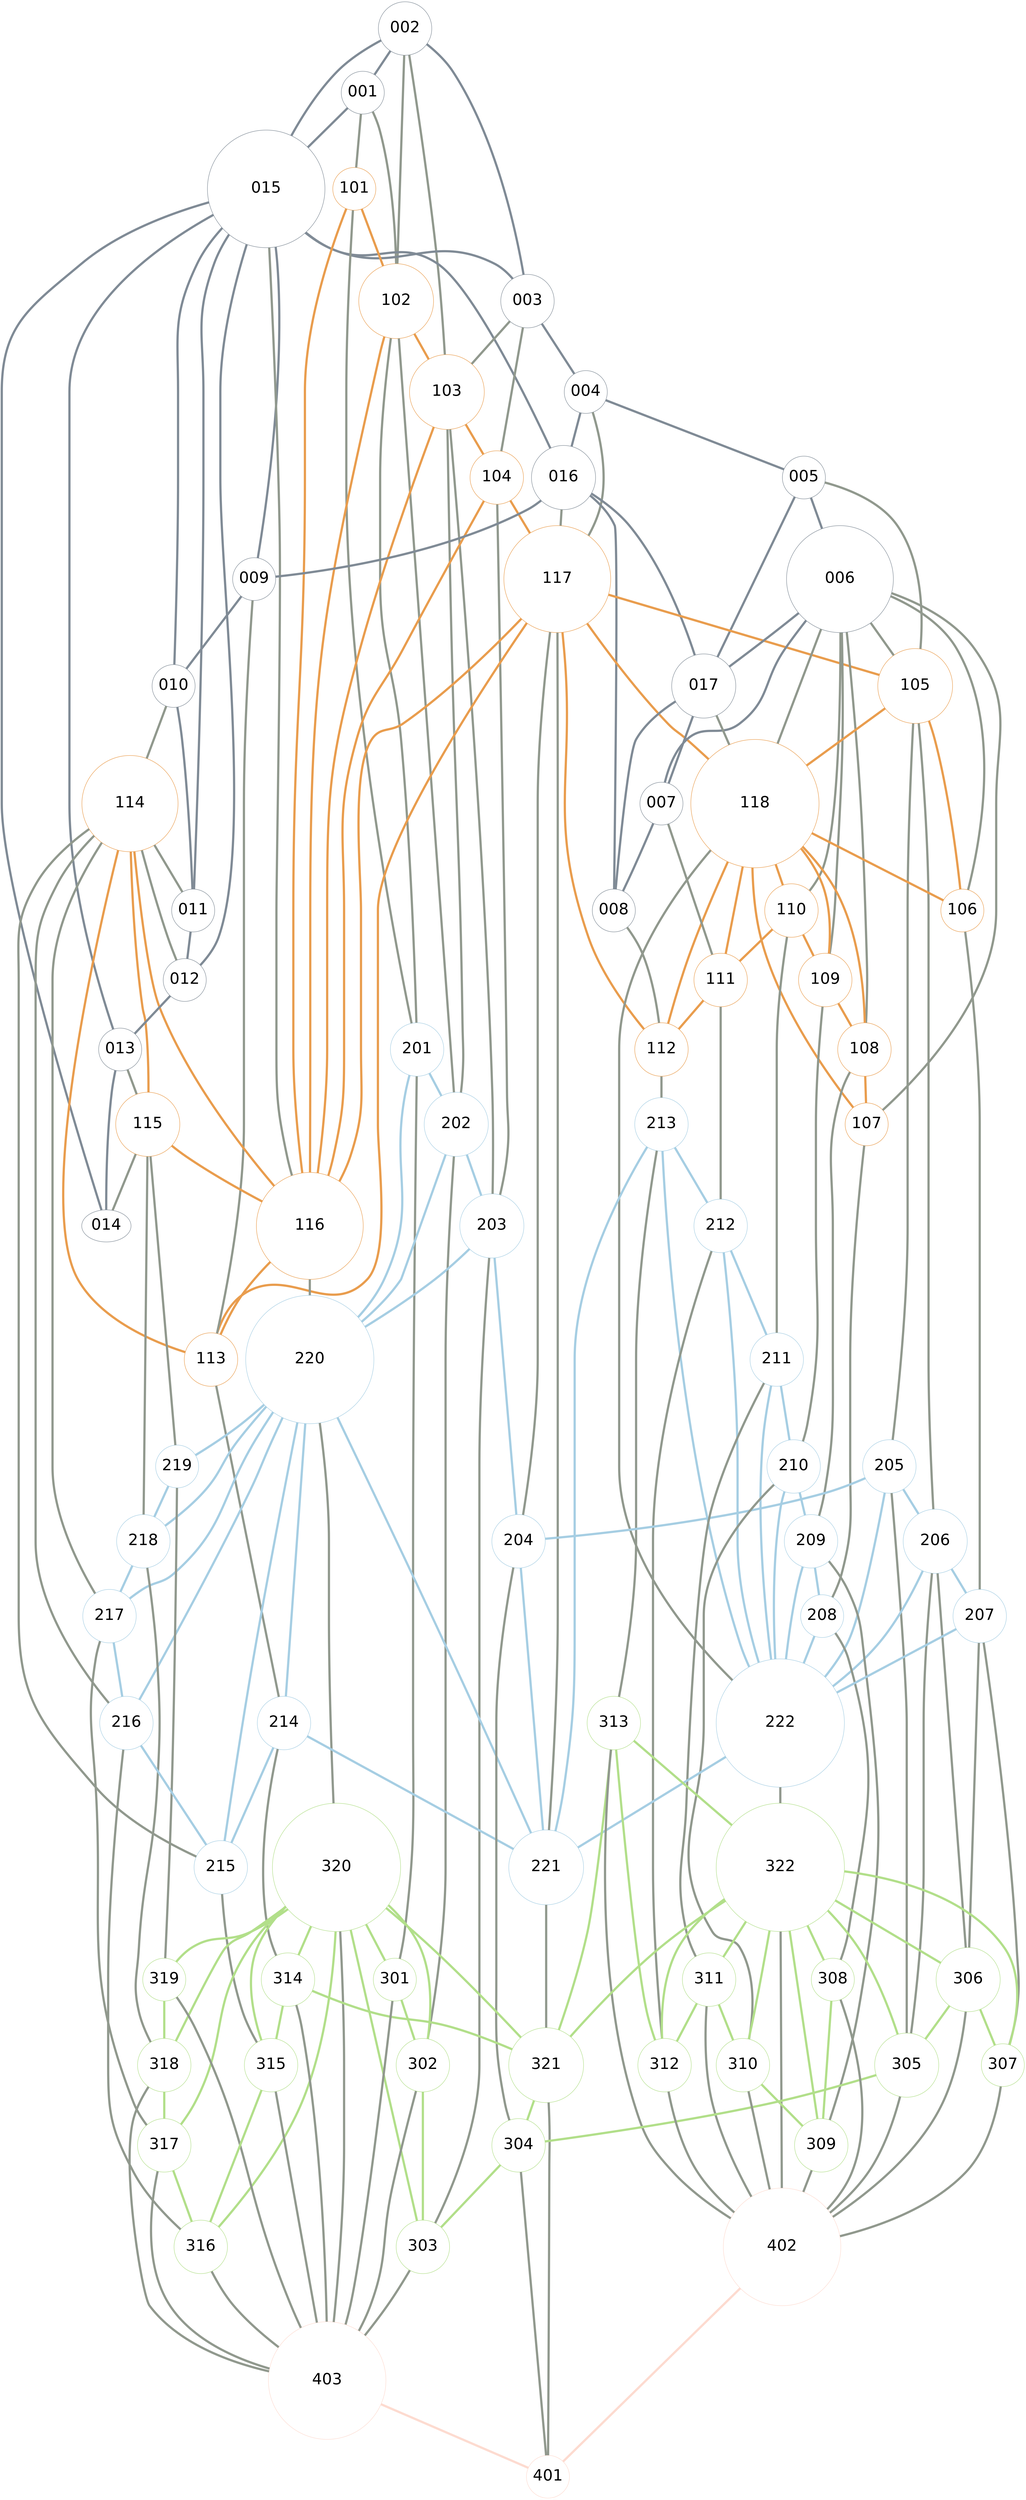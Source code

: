 strict graph  {
002 [color="#808B96", fontname=Helvetica, fontsize="35.0", height="1.6666666666666665", width="1.6666666666666665"];
001 [color="#808B96", fontname=Helvetica, fontsize="35.0", height="1.3333333333333333", width="1.3333333333333333"];
015 [color="#808B96", fontname=Helvetica, fontsize="35.0", height="3.6666666666666665", width="3.6666666666666665"];
101 [color="#e99d4e", fontname=Helvetica, fontsize="35.0", height="1.3333333333333333", width="1.3333333333333333"];
102 [color="#e99d4e", fontname=Helvetica, fontsize="35.0", height="2.333333333333333", width="2.333333333333333"];
003 [color="#808B96", fontname=Helvetica, fontsize="35.0", height="1.6666666666666665", width="1.6666666666666665"];
103 [color="#e99d4e", fontname=Helvetica, fontsize="35.0", height="2.333333333333333", width="2.333333333333333"];
004 [color="#808B96", fontname=Helvetica, fontsize="35.0", height="1.3333333333333333", width="1.3333333333333333"];
104 [color="#e99d4e", fontname=Helvetica, fontsize="35.0", height="1.6666666666666665", width="1.6666666666666665"];
005 [color="#808B96", fontname=Helvetica, fontsize="35.0", height="1.3333333333333333", width="1.3333333333333333"];
016 [color="#808B96", fontname=Helvetica, fontsize="35.0", height="2.0", width="2.0"];
117 [color="#e99d4e", fontname=Helvetica, fontsize="35.0", height="3.333333333333333", width="3.333333333333333"];
006 [color="#808B96", fontname=Helvetica, fontsize="35.0", height="3.333333333333333", width="3.333333333333333"];
017 [color="#808B96", fontname=Helvetica, fontsize="35.0", height="2.0", width="2.0"];
105 [color="#e99d4e", fontname=Helvetica, fontsize="35.0", height="2.333333333333333", width="2.333333333333333"];
118 [color="#e99d4e", fontname=Helvetica, fontsize="35.0", height="4.0", width="4.0"];
110 [color="#e99d4e", fontname=Helvetica, fontsize="35.0", height="1.6666666666666665", width="1.6666666666666665"];
106 [color="#e99d4e", fontname=Helvetica, fontsize="35.0", height="1.3333333333333333", width="1.3333333333333333"];
109 [color="#e99d4e", fontname=Helvetica, fontsize="35.0", height="1.6666666666666665", width="1.6666666666666665"];
108 [color="#e99d4e", fontname=Helvetica, fontsize="35.0", height="1.6666666666666665", width="1.6666666666666665"];
107 [color="#e99d4e", fontname=Helvetica, fontsize="35.0", height="1.3333333333333333", width="1.3333333333333333"];
007 [color="#808B96", fontname=Helvetica, fontsize="35.0", height="1.3333333333333333", width="1.3333333333333333"];
111 [color="#e99d4e", fontname=Helvetica, fontsize="35.0", height="1.6666666666666665", width="1.6666666666666665"];
008 [color="#808B96", fontname=Helvetica, fontsize="35.0", height="1.3333333333333333", width="1.3333333333333333"];
112 [color="#e99d4e", fontname=Helvetica, fontsize="35.0", height="1.6666666666666665", width="1.6666666666666665"];
009 [color="#808B96", fontname=Helvetica, fontsize="35.0", height="1.3333333333333333", width="1.3333333333333333"];
010 [color="#808B96", fontname=Helvetica, fontsize="35.0", height="1.3333333333333333", width="1.3333333333333333"];
114 [color="#e99d4e", fontname=Helvetica, fontsize="35.0", height="3.0", width="3.0"];
011 [color="#808B96", fontname=Helvetica, fontsize="35.0", height="1.3333333333333333", width="1.3333333333333333"];
012 [color="#808B96", fontname=Helvetica, fontsize="35.0", height="1.3333333333333333", width="1.3333333333333333"];
013 [color="#808B96", fontname=Helvetica, fontsize="35.0", height="1.3333333333333333", width="1.3333333333333333"];
115 [color="#e99d4e", fontname=Helvetica, fontsize="35.0", height="2.0", width="2.0"];
014 [color="#808B96", fontname=Helvetica, fontsize="35.0", height="1.0", width="1.0"];
116 [color="#e99d4e", fontname=Helvetica, fontsize="35.0", height="3.333333333333333", width="3.333333333333333"];
113 [color="#e99d4e", fontname=Helvetica, fontsize="35.0", height="1.6666666666666665", width="1.6666666666666665"];
201 [color="#a6cee3", fontname=Helvetica, fontsize="35.0", height="1.6666666666666665", width="1.6666666666666665"];
202 [color="#a6cee3", fontname=Helvetica, fontsize="35.0", height="2.0", width="2.0"];
203 [color="#a6cee3", fontname=Helvetica, fontsize="35.0", height="2.0", width="2.0"];
220 [color="#a6cee3", fontname=Helvetica, fontsize="35.0", height="4.0", width="4.0"];
219 [color="#a6cee3", fontname=Helvetica, fontsize="35.0", height="1.3333333333333333", width="1.3333333333333333"];
218 [color="#a6cee3", fontname=Helvetica, fontsize="35.0", height="1.6666666666666665", width="1.6666666666666665"];
214 [color="#a6cee3", fontname=Helvetica, fontsize="35.0", height="1.6666666666666665", width="1.6666666666666665"];
213 [color="#a6cee3", fontname=Helvetica, fontsize="35.0", height="1.6666666666666665", width="1.6666666666666665"];
212 [color="#a6cee3", fontname=Helvetica, fontsize="35.0", height="1.6666666666666665", width="1.6666666666666665"];
205 [color="#a6cee3", fontname=Helvetica, fontsize="35.0", height="1.6666666666666665", width="1.6666666666666665"];
206 [color="#a6cee3", fontname=Helvetica, fontsize="35.0", height="2.0", width="2.0"];
211 [color="#a6cee3", fontname=Helvetica, fontsize="35.0", height="1.6666666666666665", width="1.6666666666666665"];
210 [color="#a6cee3", fontname=Helvetica, fontsize="35.0", height="1.6666666666666665", width="1.6666666666666665"];
209 [color="#a6cee3", fontname=Helvetica, fontsize="35.0", height="1.6666666666666665", width="1.6666666666666665"];
208 [color="#a6cee3", fontname=Helvetica, fontsize="35.0", height="1.3333333333333333", width="1.3333333333333333"];
207 [color="#a6cee3", fontname=Helvetica, fontsize="35.0", height="1.6666666666666665", width="1.6666666666666665"];
222 [color="#a6cee3", fontname=Helvetica, fontsize="35.0", height="4.0", width="4.0"];
217 [color="#a6cee3", fontname=Helvetica, fontsize="35.0", height="1.6666666666666665", width="1.6666666666666665"];
216 [color="#a6cee3", fontname=Helvetica, fontsize="35.0", height="1.6666666666666665", width="1.6666666666666665"];
215 [color="#a6cee3", fontname=Helvetica, fontsize="35.0", height="1.6666666666666665", width="1.6666666666666665"];
204 [color="#a6cee3", fontname=Helvetica, fontsize="35.0", height="1.6666666666666665", width="1.6666666666666665"];
221 [color="#a6cee3", fontname=Helvetica, fontsize="35.0", height="2.333333333333333", width="2.333333333333333"];
320 [color="#b2df8a", fontname=Helvetica, fontsize="35.0", height="4.0", width="4.0"];
314 [color="#b2df8a", fontname=Helvetica, fontsize="35.0", height="1.6666666666666665", width="1.6666666666666665"];
313 [color="#b2df8a", fontname=Helvetica, fontsize="35.0", height="1.6666666666666665", width="1.6666666666666665"];
322 [color="#b2df8a", fontname=Helvetica, fontsize="35.0", height="4.0", width="4.0"];
311 [color="#b2df8a", fontname=Helvetica, fontsize="35.0", height="1.6666666666666665", width="1.6666666666666665"];
321 [color="#b2df8a", fontname=Helvetica, fontsize="35.0", height="2.333333333333333", width="2.333333333333333"];
306 [color="#b2df8a", fontname=Helvetica, fontsize="35.0", height="2.0", width="2.0"];
307 [color="#b2df8a", fontname=Helvetica, fontsize="35.0", height="1.3333333333333333", width="1.3333333333333333"];
305 [color="#b2df8a", fontname=Helvetica, fontsize="35.0", height="2.0", width="2.0"];
310 [color="#b2df8a", fontname=Helvetica, fontsize="35.0", height="1.6666666666666665", width="1.6666666666666665"];
319 [color="#b2df8a", fontname=Helvetica, fontsize="35.0", height="1.3333333333333333", width="1.3333333333333333"];
318 [color="#b2df8a", fontname=Helvetica, fontsize="35.0", height="1.6666666666666665", width="1.6666666666666665"];
317 [color="#b2df8a", fontname=Helvetica, fontsize="35.0", height="1.6666666666666665", width="1.6666666666666665"];
315 [color="#b2df8a", fontname=Helvetica, fontsize="35.0", height="1.6666666666666665", width="1.6666666666666665"];
304 [color="#b2df8a", fontname=Helvetica, fontsize="35.0", height="1.6666666666666665", width="1.6666666666666665"];
301 [color="#b2df8a", fontname=Helvetica, fontsize="35.0", height="1.3333333333333333", width="1.3333333333333333"];
308 [color="#b2df8a", fontname=Helvetica, fontsize="35.0", height="1.3333333333333333", width="1.3333333333333333"];
302 [color="#b2df8a", fontname=Helvetica, fontsize="35.0", height="1.6666666666666665", width="1.6666666666666665"];
303 [color="#b2df8a", fontname=Helvetica, fontsize="35.0", height="1.6666666666666665", width="1.6666666666666665"];
309 [color="#b2df8a", fontname=Helvetica, fontsize="35.0", height="1.6666666666666665", width="1.6666666666666665"];
312 [color="#b2df8a", fontname=Helvetica, fontsize="35.0", height="1.6666666666666665", width="1.6666666666666665"];
316 [color="#b2df8a", fontname=Helvetica, fontsize="35.0", height="1.6666666666666665", width="1.6666666666666665"];
402 [color="#fddbd0", fontname=Helvetica, fontsize="35.0", height="3.6666666666666665", width="3.6666666666666665"];
403 [color="#fddbd0", fontname=Helvetica, fontsize="35.0", height="3.6666666666666665", width="3.6666666666666665"];
401 [color="#fddbd0", fontname=Helvetica, fontsize="35.0", height="1.3333333333333333", width="1.3333333333333333"];
002 -- 001  [color="#808B96", penwidth=5];
002 -- 003  [color="#808B96", penwidth=5];
002 -- 015  [color="#808B96", penwidth=5];
002 -- 102  [color="#91998e", penwidth=5];
002 -- 103  [color="#91998e", penwidth=5];
001 -- 015  [color="#808B96", penwidth=5];
001 -- 101  [color="#91998e", penwidth=5];
001 -- 102  [color="#91998e", penwidth=5];
015 -- 003  [color="#808B96", penwidth=5];
015 -- 010  [color="#808B96", penwidth=5];
015 -- 011  [color="#808B96", penwidth=5];
015 -- 012  [color="#808B96", penwidth=5];
015 -- 013  [color="#808B96", penwidth=5];
015 -- 014  [color="#808B96", penwidth=5];
015 -- 016  [color="#808B96", penwidth=5];
015 -- 009  [color="#808B96", penwidth=5];
015 -- 116  [color="#91998e", penwidth=5];
101 -- 102  [color="#e99d4e", penwidth=5];
101 -- 116  [color="#e99d4e", penwidth=5];
101 -- 201  [color="#91998e", penwidth=5];
102 -- 103  [color="#e99d4e", penwidth=5];
102 -- 116  [color="#e99d4e", penwidth=5];
102 -- 201  [color="#91998e", penwidth=5];
102 -- 202  [color="#91998e", penwidth=5];
003 -- 004  [color="#808B96", penwidth=5];
003 -- 103  [color="#91998e", penwidth=5];
003 -- 104  [color="#91998e", penwidth=5];
103 -- 104  [color="#e99d4e", penwidth=5];
103 -- 116  [color="#e99d4e", penwidth=5];
103 -- 202  [color="#91998e", penwidth=5];
103 -- 203  [color="#91998e", penwidth=5];
004 -- 005  [color="#808B96", penwidth=5];
004 -- 016  [color="#808B96", penwidth=5];
004 -- 117  [color="#91998e", penwidth=5];
104 -- 116  [color="#e99d4e", penwidth=5];
104 -- 117  [color="#e99d4e", penwidth=5];
104 -- 203  [color="#91998e", penwidth=5];
005 -- 006  [color="#808B96", penwidth=5];
005 -- 017  [color="#808B96", penwidth=5];
005 -- 105  [color="#91998e", penwidth=5];
016 -- 008  [color="#808B96", penwidth=5];
016 -- 017  [color="#808B96", penwidth=5];
016 -- 117  [color="#91998e", penwidth=5];
016 -- 009  [color="#808B96", penwidth=5];
117 -- 116  [color="#e99d4e", penwidth=5];
117 -- 113  [color="#e99d4e", penwidth=5];
117 -- 112  [color="#e99d4e", penwidth=5];
117 -- 105  [color="#e99d4e", penwidth=5];
117 -- 118  [color="#e99d4e", penwidth=5];
117 -- 204  [color="#91998e", penwidth=5];
117 -- 221  [color="#91998e", penwidth=5];
006 -- 105  [color="#91998e", penwidth=5];
006 -- 118  [color="#91998e", penwidth=5];
006 -- 110  [color="#91998e", penwidth=5];
006 -- 106  [color="#91998e", penwidth=5];
006 -- 109  [color="#91998e", penwidth=5];
006 -- 108  [color="#91998e", penwidth=5];
006 -- 107  [color="#91998e", penwidth=5];
006 -- 017  [color="#808B96", penwidth=5];
006 -- 007  [color="#808B96", penwidth=5];
017 -- 007  [color="#808B96", penwidth=5];
017 -- 008  [color="#808B96", penwidth=5];
017 -- 118  [color="#91998e", penwidth=5];
105 -- 106  [color="#e99d4e", penwidth=5];
105 -- 118  [color="#e99d4e", penwidth=5];
105 -- 205  [color="#91998e", penwidth=5];
105 -- 206  [color="#91998e", penwidth=5];
118 -- 112  [color="#e99d4e", penwidth=5];
118 -- 111  [color="#e99d4e", penwidth=5];
118 -- 110  [color="#e99d4e", penwidth=5];
118 -- 109  [color="#e99d4e", penwidth=5];
118 -- 108  [color="#e99d4e", penwidth=5];
118 -- 107  [color="#e99d4e", penwidth=5];
118 -- 106  [color="#e99d4e", penwidth=5];
118 -- 222  [color="#91998e", penwidth=5];
110 -- 111  [color="#e99d4e", penwidth=5];
110 -- 109  [color="#e99d4e", penwidth=5];
110 -- 211  [color="#91998e", penwidth=5];
106 -- 207  [color="#91998e", penwidth=5];
109 -- 108  [color="#e99d4e", penwidth=5];
109 -- 210  [color="#91998e", penwidth=5];
108 -- 107  [color="#e99d4e", penwidth=5];
108 -- 209  [color="#91998e", penwidth=5];
107 -- 208  [color="#91998e", penwidth=5];
007 -- 111  [color="#91998e", penwidth=5];
007 -- 008  [color="#808B96", penwidth=5];
111 -- 112  [color="#e99d4e", penwidth=5];
111 -- 212  [color="#91998e", penwidth=5];
008 -- 112  [color="#91998e", penwidth=5];
112 -- 213  [color="#91998e", penwidth=5];
009 -- 010  [color="#808B96", penwidth=5];
009 -- 113  [color="#91998e", penwidth=5];
010 -- 114  [color="#91998e", penwidth=5];
010 -- 011  [color="#808B96", penwidth=5];
114 -- 011  [color="#91998e", penwidth=5];
114 -- 012  [color="#91998e", penwidth=5];
114 -- 116  [color="#e99d4e", penwidth=5];
114 -- 115  [color="#e99d4e", penwidth=5];
114 -- 113  [color="#e99d4e", penwidth=5];
114 -- 217  [color="#91998e", penwidth=5];
114 -- 216  [color="#91998e", penwidth=5];
114 -- 215  [color="#91998e", penwidth=5];
011 -- 012  [color="#808B96", penwidth=5];
012 -- 013  [color="#808B96", penwidth=5];
013 -- 115  [color="#91998e", penwidth=5];
013 -- 014  [color="#808B96", penwidth=5];
115 -- 014  [color="#91998e", penwidth=5];
115 -- 116  [color="#e99d4e", penwidth=5];
115 -- 219  [color="#91998e", penwidth=5];
115 -- 218  [color="#91998e", penwidth=5];
116 -- 113  [color="#e99d4e", penwidth=5];
116 -- 220  [color="#91998e", penwidth=5];
113 -- 214  [color="#91998e", penwidth=5];
201 -- 220  [color="#a6cee3", penwidth=5];
201 -- 202  [color="#a6cee3", penwidth=5];
201 -- 301  [color="#91998e", penwidth=5];
202 -- 220  [color="#a6cee3", penwidth=5];
202 -- 203  [color="#a6cee3", penwidth=5];
202 -- 302  [color="#91998e", penwidth=5];
203 -- 220  [color="#a6cee3", penwidth=5];
203 -- 204  [color="#a6cee3", penwidth=5];
203 -- 303  [color="#91998e", penwidth=5];
220 -- 221  [color="#a6cee3", penwidth=5];
220 -- 219  [color="#a6cee3", penwidth=5];
220 -- 218  [color="#a6cee3", penwidth=5];
220 -- 217  [color="#a6cee3", penwidth=5];
220 -- 216  [color="#a6cee3", penwidth=5];
220 -- 215  [color="#a6cee3", penwidth=5];
220 -- 214  [color="#a6cee3", penwidth=5];
220 -- 320  [color="#91998e", penwidth=5];
219 -- 218  [color="#a6cee3", penwidth=5];
219 -- 319  [color="#91998e", penwidth=5];
218 -- 217  [color="#a6cee3", penwidth=5];
218 -- 318  [color="#91998e", penwidth=5];
214 -- 221  [color="#a6cee3", penwidth=5];
214 -- 314  [color="#91998e", penwidth=5];
214 -- 215  [color="#a6cee3", penwidth=5];
213 -- 212  [color="#a6cee3", penwidth=5];
213 -- 313  [color="#91998e", penwidth=5];
213 -- 221  [color="#a6cee3", penwidth=5];
213 -- 222  [color="#a6cee3", penwidth=5];
212 -- 222  [color="#a6cee3", penwidth=5];
212 -- 211  [color="#a6cee3", penwidth=5];
212 -- 312  [color="#91998e", penwidth=5];
205 -- 222  [color="#a6cee3", penwidth=5];
205 -- 206  [color="#a6cee3", penwidth=5];
205 -- 204  [color="#a6cee3", penwidth=5];
205 -- 305  [color="#91998e", penwidth=5];
206 -- 222  [color="#a6cee3", penwidth=5];
206 -- 207  [color="#a6cee3", penwidth=5];
206 -- 305  [color="#91998e", penwidth=5];
206 -- 306  [color="#91998e", penwidth=5];
211 -- 222  [color="#a6cee3", penwidth=5];
211 -- 210  [color="#a6cee3", penwidth=5];
211 -- 311  [color="#91998e", penwidth=5];
210 -- 222  [color="#a6cee3", penwidth=5];
210 -- 209  [color="#a6cee3", penwidth=5];
210 -- 310  [color="#91998e", penwidth=5];
209 -- 222  [color="#a6cee3", penwidth=5];
209 -- 208  [color="#a6cee3", penwidth=5];
209 -- 309  [color="#91998e", penwidth=5];
208 -- 222  [color="#a6cee3", penwidth=5];
208 -- 308  [color="#91998e", penwidth=5];
207 -- 222  [color="#a6cee3", penwidth=5];
207 -- 306  [color="#91998e", penwidth=5];
207 -- 307  [color="#91998e", penwidth=5];
222 -- 322  [color="#91998e", penwidth=5];
222 -- 221  [color="#a6cee3", penwidth=5];
217 -- 216  [color="#a6cee3", penwidth=5];
217 -- 317  [color="#91998e", penwidth=5];
216 -- 215  [color="#a6cee3", penwidth=5];
216 -- 316  [color="#91998e", penwidth=5];
215 -- 315  [color="#91998e", penwidth=5];
204 -- 221  [color="#a6cee3", penwidth=5];
204 -- 304  [color="#91998e", penwidth=5];
221 -- 321  [color="#91998e", penwidth=5];
320 -- 302  [color="#b2df8a", penwidth=5];
320 -- 303  [color="#b2df8a", penwidth=5];
320 -- 318  [color="#b2df8a", penwidth=5];
320 -- 317  [color="#b2df8a", penwidth=5];
320 -- 316  [color="#b2df8a", penwidth=5];
320 -- 315  [color="#b2df8a", penwidth=5];
320 -- 314  [color="#b2df8a", penwidth=5];
320 -- 301  [color="#b2df8a", penwidth=5];
320 -- 319  [color="#b2df8a", penwidth=5];
320 -- 321  [color="#b2df8a", penwidth=5];
320 -- 403  [color="#91998e", penwidth=5];
314 -- 315  [color="#b2df8a", penwidth=5];
314 -- 321  [color="#b2df8a", penwidth=5];
314 -- 403  [color="#91998e", penwidth=5];
313 -- 312  [color="#b2df8a", penwidth=5];
313 -- 402  [color="#91998e", penwidth=5];
313 -- 321  [color="#b2df8a", penwidth=5];
313 -- 322  [color="#b2df8a", penwidth=5];
322 -- 305  [color="#b2df8a", penwidth=5];
322 -- 306  [color="#b2df8a", penwidth=5];
322 -- 307  [color="#b2df8a", penwidth=5];
322 -- 312  [color="#b2df8a", penwidth=5];
322 -- 311  [color="#b2df8a", penwidth=5];
322 -- 310  [color="#b2df8a", penwidth=5];
322 -- 309  [color="#b2df8a", penwidth=5];
322 -- 308  [color="#b2df8a", penwidth=5];
322 -- 321  [color="#b2df8a", penwidth=5];
322 -- 402  [color="#91998e", penwidth=5];
311 -- 312  [color="#b2df8a", penwidth=5];
311 -- 310  [color="#b2df8a", penwidth=5];
311 -- 402  [color="#91998e", penwidth=5];
321 -- 304  [color="#b2df8a", penwidth=5];
321 -- 401  [color="#91998e", penwidth=5];
306 -- 305  [color="#b2df8a", penwidth=5];
306 -- 307  [color="#b2df8a", penwidth=5];
306 -- 402  [color="#91998e", penwidth=5];
307 -- 402  [color="#91998e", penwidth=5];
305 -- 304  [color="#b2df8a", penwidth=5];
305 -- 402  [color="#91998e", penwidth=5];
310 -- 309  [color="#b2df8a", penwidth=5];
310 -- 402  [color="#91998e", penwidth=5];
319 -- 318  [color="#b2df8a", penwidth=5];
319 -- 403  [color="#91998e", penwidth=5];
318 -- 317  [color="#b2df8a", penwidth=5];
318 -- 403  [color="#91998e", penwidth=5];
317 -- 316  [color="#b2df8a", penwidth=5];
317 -- 403  [color="#91998e", penwidth=5];
315 -- 316  [color="#b2df8a", penwidth=5];
315 -- 403  [color="#91998e", penwidth=5];
304 -- 303  [color="#b2df8a", penwidth=5];
304 -- 401  [color="#91998e", penwidth=5];
301 -- 302  [color="#b2df8a", penwidth=5];
301 -- 403  [color="#91998e", penwidth=5];
308 -- 309  [color="#b2df8a", penwidth=5];
308 -- 402  [color="#91998e", penwidth=5];
302 -- 303  [color="#b2df8a", penwidth=5];
302 -- 403  [color="#91998e", penwidth=5];
303 -- 403  [color="#91998e", penwidth=5];
309 -- 402  [color="#91998e", penwidth=5];
312 -- 402  [color="#91998e", penwidth=5];
316 -- 403  [color="#91998e", penwidth=5];
402 -- 401  [color="#fddbd0", penwidth=5];
403 -- 401  [color="#fddbd0", penwidth=5];
}
